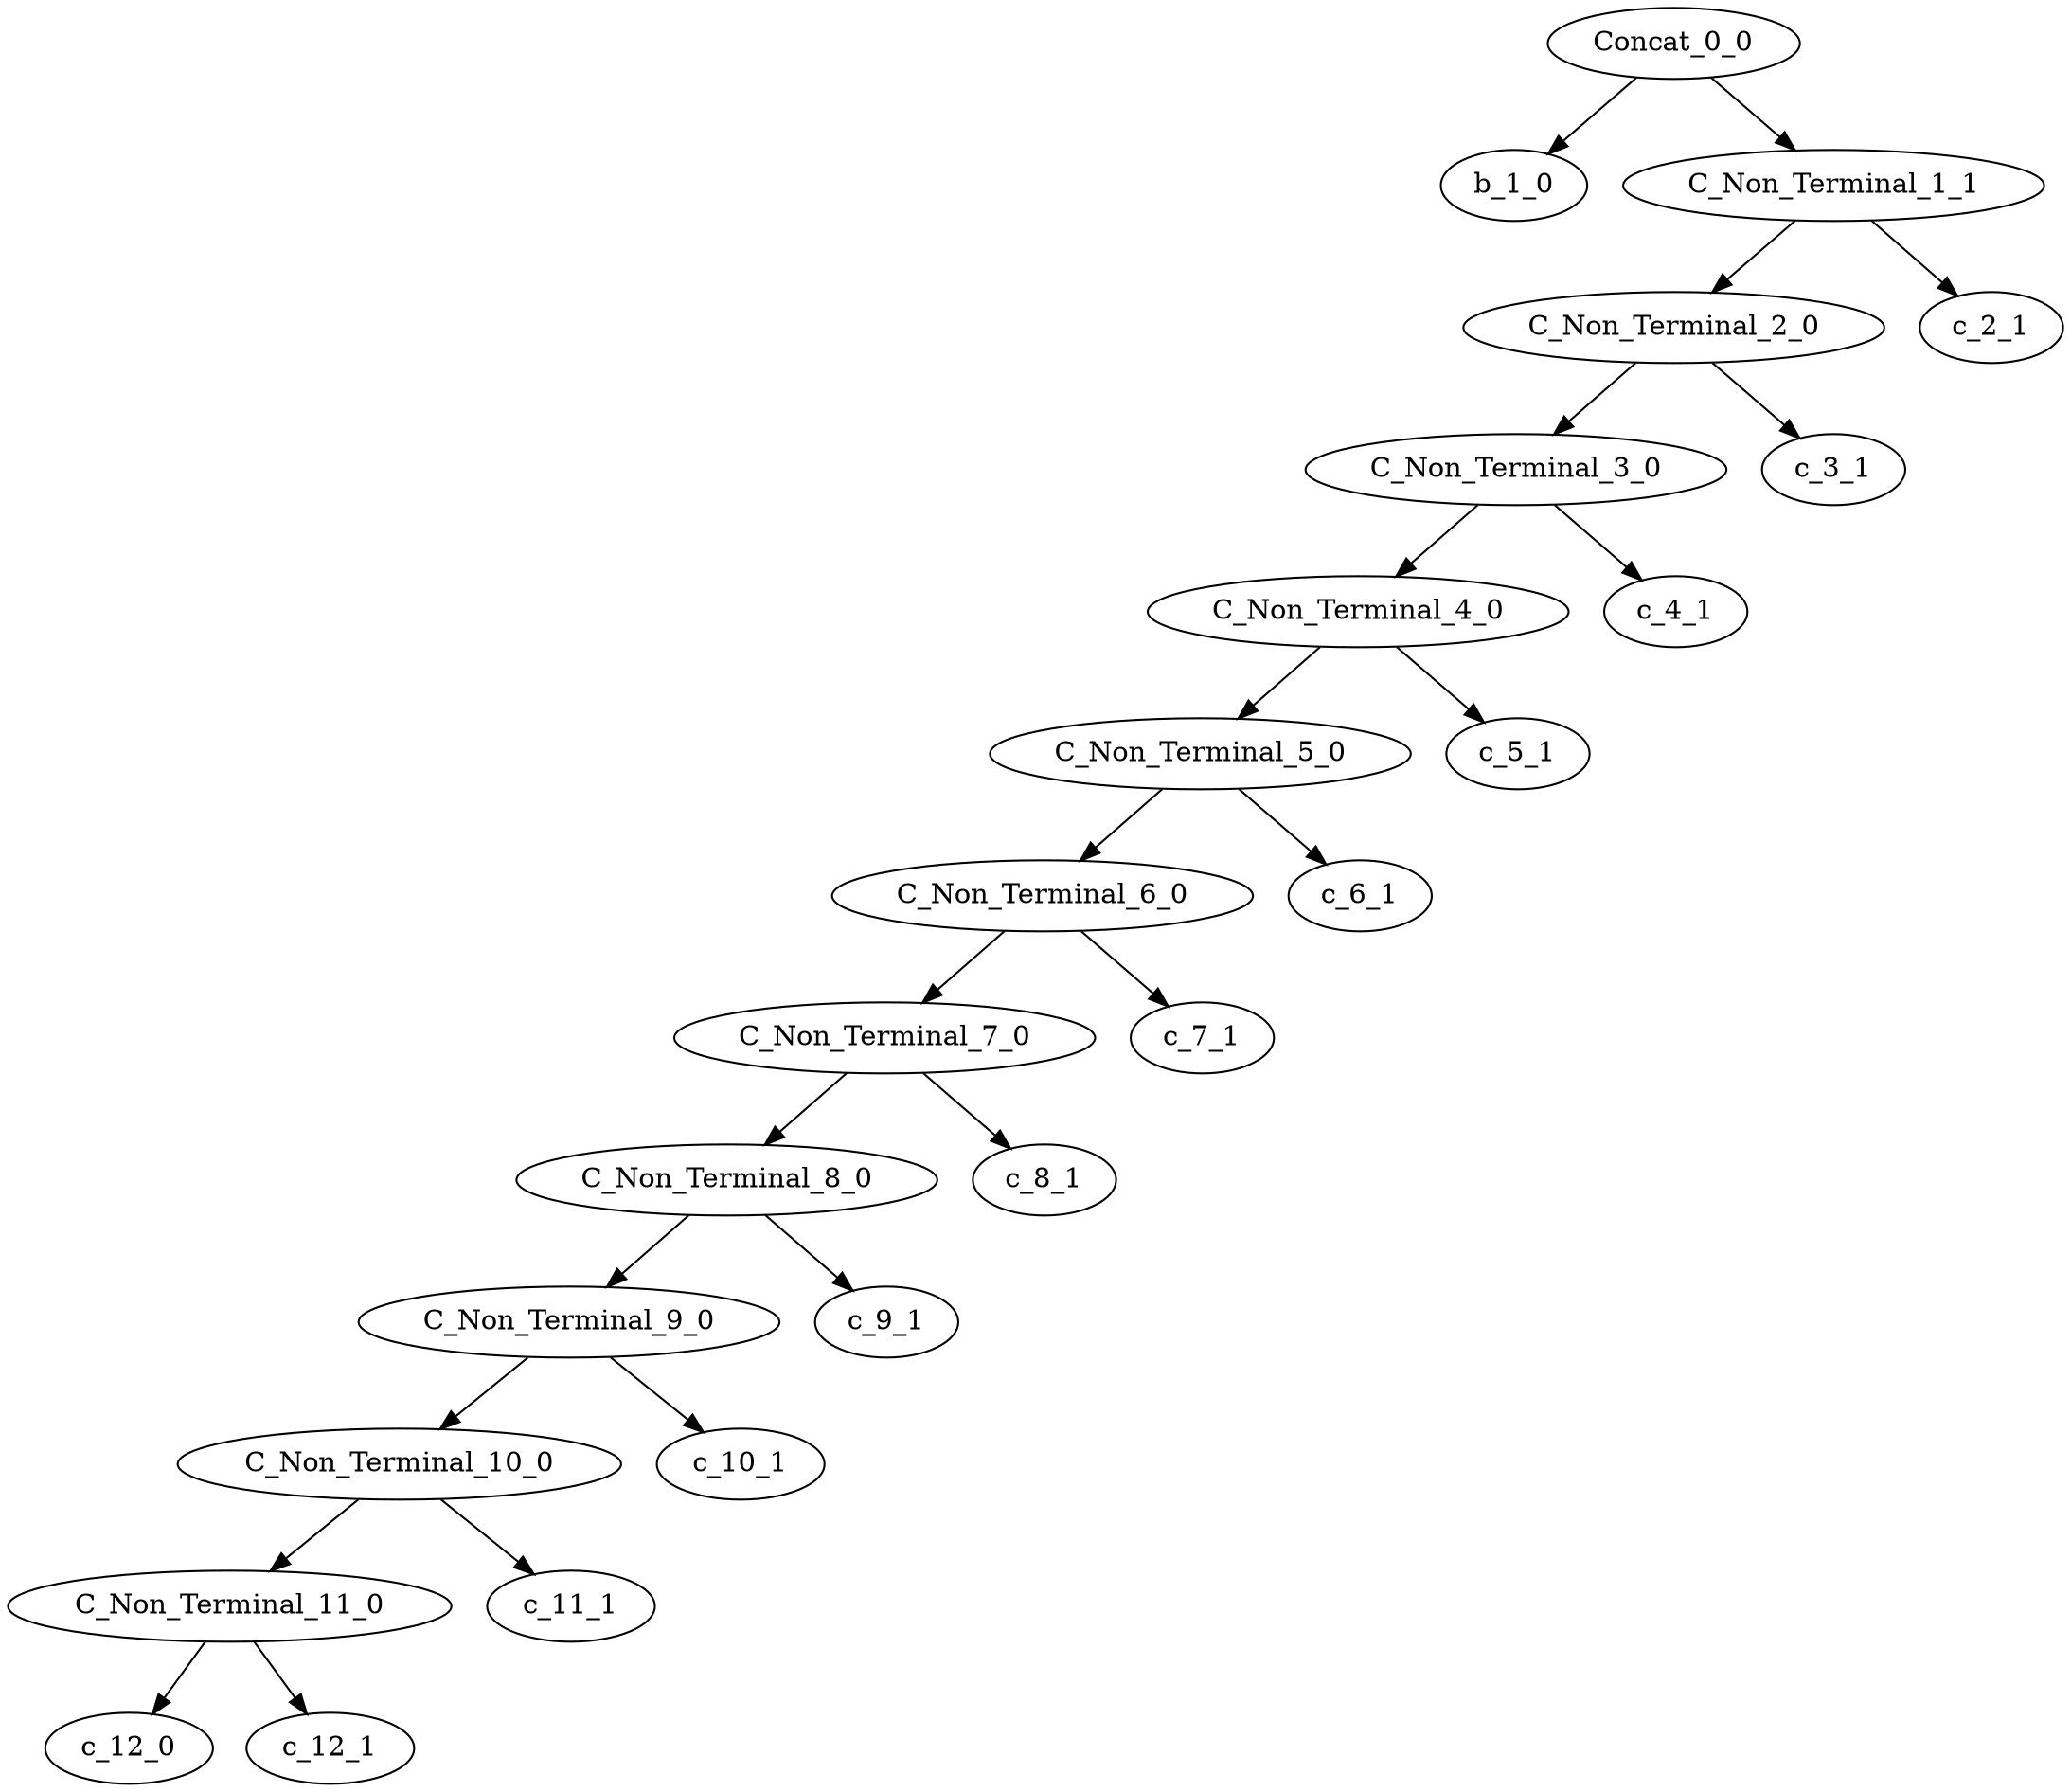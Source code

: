 digraph AST{ 
	Concat_0_0 ->{ b_1_0 ,C_Non_Terminal_1_1}
	b_1_0 ->{}
	C_Non_Terminal_1_1 ->{ C_Non_Terminal_2_0 ,c_2_1}
	C_Non_Terminal_2_0 ->{ C_Non_Terminal_3_0 ,c_3_1}
	C_Non_Terminal_3_0 ->{ C_Non_Terminal_4_0 ,c_4_1}
	C_Non_Terminal_4_0 ->{ C_Non_Terminal_5_0 ,c_5_1}
	C_Non_Terminal_5_0 ->{ C_Non_Terminal_6_0 ,c_6_1}
	C_Non_Terminal_6_0 ->{ C_Non_Terminal_7_0 ,c_7_1}
	C_Non_Terminal_7_0 ->{ C_Non_Terminal_8_0 ,c_8_1}
	C_Non_Terminal_8_0 ->{ C_Non_Terminal_9_0 ,c_9_1}
	C_Non_Terminal_9_0 ->{ C_Non_Terminal_10_0 ,c_10_1}
	C_Non_Terminal_10_0 ->{ C_Non_Terminal_11_0 ,c_11_1}
	C_Non_Terminal_11_0 ->{ c_12_0 ,c_12_1}
	c_12_0 ->{}
	c_12_1 ->{}
	c_11_1 ->{}
	c_10_1 ->{}
	c_9_1 ->{}
	c_8_1 ->{}
	c_7_1 ->{}
	c_6_1 ->{}
	c_5_1 ->{}
	c_4_1 ->{}
	c_3_1 ->{}
	c_2_1 ->{}
} 
